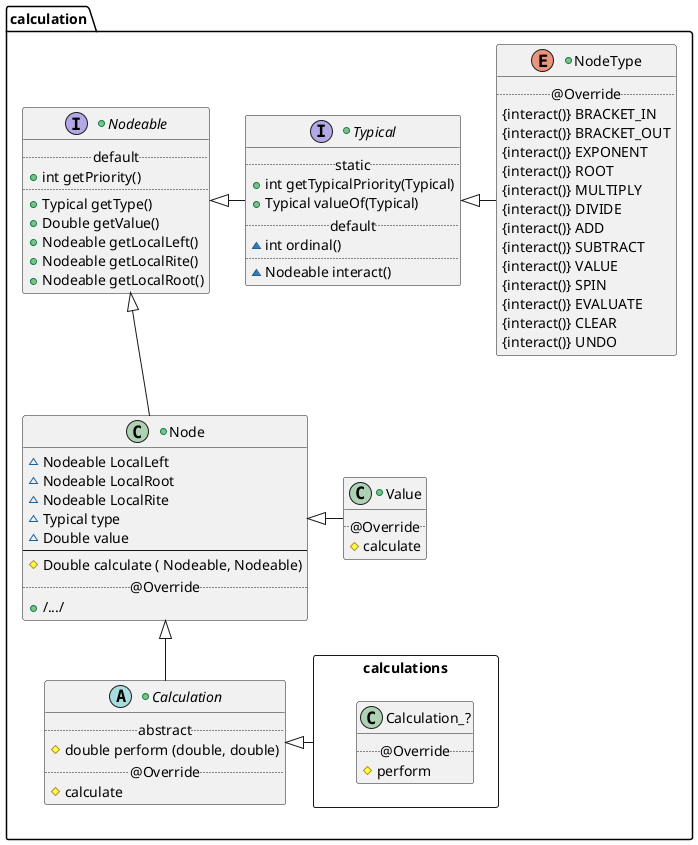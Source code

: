 @startuml
package calculation {

    +interface Nodeable {
        ..default..
            + {method} int getPriority()
        ..
            + {method} Typical getType()
            + {method} Double getValue()
            + {method} Nodeable getLocalLeft()
            + {method} Nodeable getLocalRite()
            + {method} Nodeable getLocalRoot()
    }

    +class Node {
            ~ {field} Nodeable LocalLeft
            ~ {field} Nodeable LocalRoot
            ~ {field} Nodeable LocalRite
            ~ {field} Typical type
            ~ {field} Double value
        --
            # {method} Double calculate ( Nodeable, Nodeable)
        ..@Override..
            +{method}/.../
    }

    +class Value {
        ..@Override..
            #{method} calculate
    }

    +abstract class Calculation {
        ..abstract..
            #{method} double perform (double, double)    
        ..@Override..
            #{method} calculate
    }

    package calculations <<Rectangle>> {
        class Calculation_? {
            ..@Override..
                #{method} perform
        }
    }

    +interface Typical{
        ..static..
            +{method} int getTypicalPriority(Typical)
            +{method} Typical valueOf(Typical)
        ..default..
            ~{method}  int ordinal()
        ..
            ~{method} Nodeable interact()
   }

    +enum NodeType{
        ..@Override..
             {interact()} BRACKET_IN
             {interact()} BRACKET_OUT
             {interact()} EXPONENT
             {interact()} ROOT
             {interact()} MULTIPLY
             {interact()} DIVIDE
             {interact()} ADD
             {interact()} SUBTRACT
             {interact()} VALUE
             {interact()} SPIN
             {interact()} EVALUATE
             {interact()} CLEAR
             {interact()} UNDO
   }

'    Value -|> Node
'    calculations -|> Calculation
    Nodeable <|-- Node
    Node <|-- Calculation
    Typical <|- NodeType
    Nodeable <|- Typical

'    Node -|> Nodeable
'    Calculation -|> Node
'    Typical -|> Nodeable
'    NodeType -|> Typical
    Node <|- Value
    Calculation <|- calculations
}
@enduml